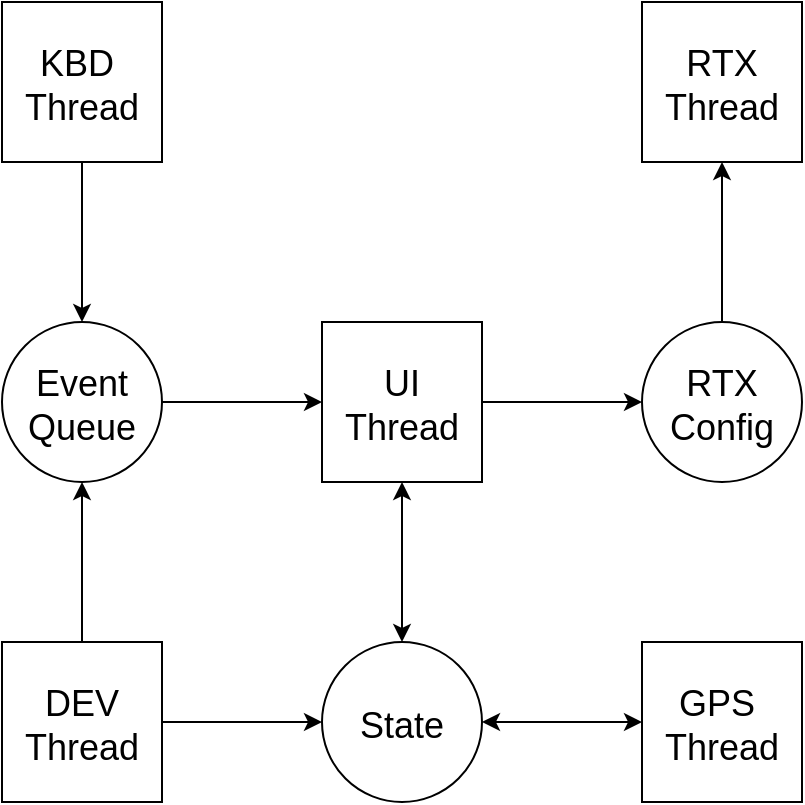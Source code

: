 <mxfile version="14.4.3" type="device"><diagram id="MURN4FQyJq8UhE5ws8lK" name="Page-1"><mxGraphModel dx="1185" dy="680" grid="1" gridSize="10" guides="1" tooltips="1" connect="1" arrows="1" fold="1" page="1" pageScale="1" pageWidth="850" pageHeight="1100" math="0" shadow="0"><root><mxCell id="0"/><mxCell id="1" parent="0"/><mxCell id="3wd-Wvt8JWy2xqC-CxnS-1" value="UI &#10;Thread" style="aspect=fixed;fontSize=18;fillColor=none;" vertex="1" parent="1"><mxGeometry x="360" y="360" width="80" height="80" as="geometry"/></mxCell><mxCell id="3wd-Wvt8JWy2xqC-CxnS-7" value="GPS &#10;Thread" style="aspect=fixed;fontSize=18;fillColor=none;" vertex="1" parent="1"><mxGeometry x="520" y="520" width="80" height="80" as="geometry"/></mxCell><mxCell id="3wd-Wvt8JWy2xqC-CxnS-8" value="RTX&#10;Thread" style="aspect=fixed;fontSize=18;fillColor=none;" vertex="1" parent="1"><mxGeometry x="520" y="200" width="80" height="80" as="geometry"/></mxCell><mxCell id="3wd-Wvt8JWy2xqC-CxnS-9" value="KBD &#10;Thread" style="aspect=fixed;fontSize=18;labelBackgroundColor=none;fillColor=none;" vertex="1" parent="1"><mxGeometry x="200" y="200" width="80" height="80" as="geometry"/></mxCell><mxCell id="3wd-Wvt8JWy2xqC-CxnS-10" value="DEV&#10;Thread" style="aspect=fixed;fontSize=18;fillColor=none;" vertex="1" parent="1"><mxGeometry x="200" y="520" width="80" height="80" as="geometry"/></mxCell><mxCell id="3wd-Wvt8JWy2xqC-CxnS-11" value="State" style="ellipse;aspect=fixed;fontSize=18;fillColor=none;" vertex="1" parent="1"><mxGeometry x="360" y="520" width="80" height="80" as="geometry"/></mxCell><mxCell id="3wd-Wvt8JWy2xqC-CxnS-13" value="Event&#10;Queue" style="ellipse;aspect=fixed;fontSize=18;fillColor=none;" vertex="1" parent="1"><mxGeometry x="200" y="360" width="80" height="80" as="geometry"/></mxCell><mxCell id="3wd-Wvt8JWy2xqC-CxnS-15" value="" style="endArrow=classic;fontSize=18;entryX=0.5;entryY=0;entryDx=0;entryDy=0;strokeWidth=1;" edge="1" parent="1" source="3wd-Wvt8JWy2xqC-CxnS-9" target="3wd-Wvt8JWy2xqC-CxnS-13"><mxGeometry width="50" height="50" relative="1" as="geometry"><mxPoint x="400" y="420" as="sourcePoint"/><mxPoint x="450" y="370" as="targetPoint"/></mxGeometry></mxCell><mxCell id="3wd-Wvt8JWy2xqC-CxnS-16" value="" style="endArrow=classic;fontSize=18;entryX=0.5;entryY=1;entryDx=0;entryDy=0;strokeWidth=1;" edge="1" parent="1" source="3wd-Wvt8JWy2xqC-CxnS-10" target="3wd-Wvt8JWy2xqC-CxnS-13"><mxGeometry width="50" height="50" relative="1" as="geometry"><mxPoint x="250" y="290" as="sourcePoint"/><mxPoint x="250" y="370" as="targetPoint"/></mxGeometry></mxCell><mxCell id="3wd-Wvt8JWy2xqC-CxnS-17" value="" style="endArrow=classic;fontSize=18;entryX=0;entryY=0.5;entryDx=0;entryDy=0;strokeWidth=1;exitX=1;exitY=0.5;exitDx=0;exitDy=0;" edge="1" parent="1" source="3wd-Wvt8JWy2xqC-CxnS-13" target="3wd-Wvt8JWy2xqC-CxnS-1"><mxGeometry width="50" height="50" relative="1" as="geometry"><mxPoint x="250" y="530" as="sourcePoint"/><mxPoint x="250" y="450" as="targetPoint"/></mxGeometry></mxCell><mxCell id="3wd-Wvt8JWy2xqC-CxnS-18" value="RTX&#10;Config" style="ellipse;aspect=fixed;fontSize=18;fillColor=none;" vertex="1" parent="1"><mxGeometry x="520" y="360" width="80" height="80" as="geometry"/></mxCell><mxCell id="3wd-Wvt8JWy2xqC-CxnS-19" value="" style="endArrow=classic;fontSize=18;strokeWidth=1;" edge="1" parent="1" source="3wd-Wvt8JWy2xqC-CxnS-1" target="3wd-Wvt8JWy2xqC-CxnS-18"><mxGeometry width="50" height="50" relative="1" as="geometry"><mxPoint x="290" y="410" as="sourcePoint"/><mxPoint x="370" y="410" as="targetPoint"/></mxGeometry></mxCell><mxCell id="3wd-Wvt8JWy2xqC-CxnS-20" value="" style="endArrow=classic;fontSize=18;strokeWidth=1;" edge="1" parent="1" source="3wd-Wvt8JWy2xqC-CxnS-18" target="3wd-Wvt8JWy2xqC-CxnS-8"><mxGeometry width="50" height="50" relative="1" as="geometry"><mxPoint x="450" y="410" as="sourcePoint"/><mxPoint x="530" y="410" as="targetPoint"/></mxGeometry></mxCell><mxCell id="3wd-Wvt8JWy2xqC-CxnS-22" value="" style="endArrow=classic;startArrow=classic;strokeWidth=1;fontSize=18;exitX=0.5;exitY=1;exitDx=0;exitDy=0;entryX=0.5;entryY=0;entryDx=0;entryDy=0;" edge="1" parent="1" source="3wd-Wvt8JWy2xqC-CxnS-1" target="3wd-Wvt8JWy2xqC-CxnS-11"><mxGeometry width="50" height="50" relative="1" as="geometry"><mxPoint x="430" y="440" as="sourcePoint"/><mxPoint x="480" y="390" as="targetPoint"/></mxGeometry></mxCell><mxCell id="3wd-Wvt8JWy2xqC-CxnS-23" value="" style="endArrow=classic;startArrow=classic;strokeWidth=1;fontSize=18;exitX=0;exitY=0.5;exitDx=0;exitDy=0;entryX=1;entryY=0.5;entryDx=0;entryDy=0;" edge="1" parent="1" source="3wd-Wvt8JWy2xqC-CxnS-7" target="3wd-Wvt8JWy2xqC-CxnS-11"><mxGeometry width="50" height="50" relative="1" as="geometry"><mxPoint x="410" y="450" as="sourcePoint"/><mxPoint x="410" y="530" as="targetPoint"/></mxGeometry></mxCell><mxCell id="3wd-Wvt8JWy2xqC-CxnS-24" value="" style="endArrow=classic;fontSize=18;entryX=0;entryY=0.5;entryDx=0;entryDy=0;strokeWidth=1;exitX=1;exitY=0.5;exitDx=0;exitDy=0;" edge="1" parent="1" source="3wd-Wvt8JWy2xqC-CxnS-10" target="3wd-Wvt8JWy2xqC-CxnS-11"><mxGeometry width="50" height="50" relative="1" as="geometry"><mxPoint x="250" y="530" as="sourcePoint"/><mxPoint x="250" y="450" as="targetPoint"/></mxGeometry></mxCell></root></mxGraphModel></diagram></mxfile>